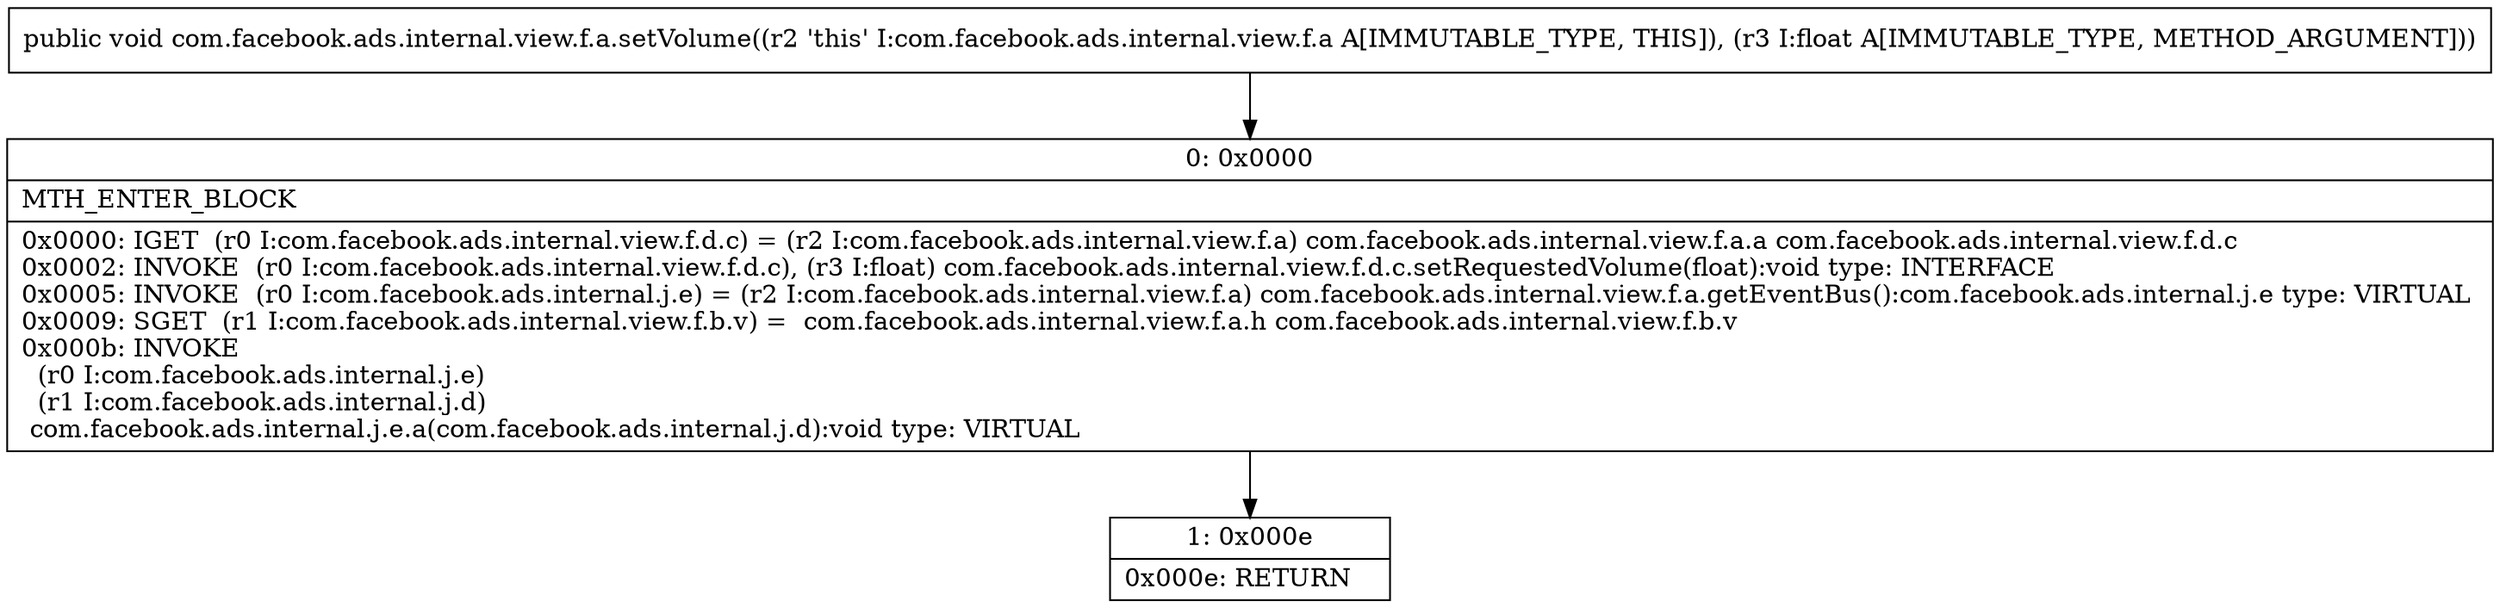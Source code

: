 digraph "CFG forcom.facebook.ads.internal.view.f.a.setVolume(F)V" {
Node_0 [shape=record,label="{0\:\ 0x0000|MTH_ENTER_BLOCK\l|0x0000: IGET  (r0 I:com.facebook.ads.internal.view.f.d.c) = (r2 I:com.facebook.ads.internal.view.f.a) com.facebook.ads.internal.view.f.a.a com.facebook.ads.internal.view.f.d.c \l0x0002: INVOKE  (r0 I:com.facebook.ads.internal.view.f.d.c), (r3 I:float) com.facebook.ads.internal.view.f.d.c.setRequestedVolume(float):void type: INTERFACE \l0x0005: INVOKE  (r0 I:com.facebook.ads.internal.j.e) = (r2 I:com.facebook.ads.internal.view.f.a) com.facebook.ads.internal.view.f.a.getEventBus():com.facebook.ads.internal.j.e type: VIRTUAL \l0x0009: SGET  (r1 I:com.facebook.ads.internal.view.f.b.v) =  com.facebook.ads.internal.view.f.a.h com.facebook.ads.internal.view.f.b.v \l0x000b: INVOKE  \l  (r0 I:com.facebook.ads.internal.j.e)\l  (r1 I:com.facebook.ads.internal.j.d)\l com.facebook.ads.internal.j.e.a(com.facebook.ads.internal.j.d):void type: VIRTUAL \l}"];
Node_1 [shape=record,label="{1\:\ 0x000e|0x000e: RETURN   \l}"];
MethodNode[shape=record,label="{public void com.facebook.ads.internal.view.f.a.setVolume((r2 'this' I:com.facebook.ads.internal.view.f.a A[IMMUTABLE_TYPE, THIS]), (r3 I:float A[IMMUTABLE_TYPE, METHOD_ARGUMENT])) }"];
MethodNode -> Node_0;
Node_0 -> Node_1;
}

